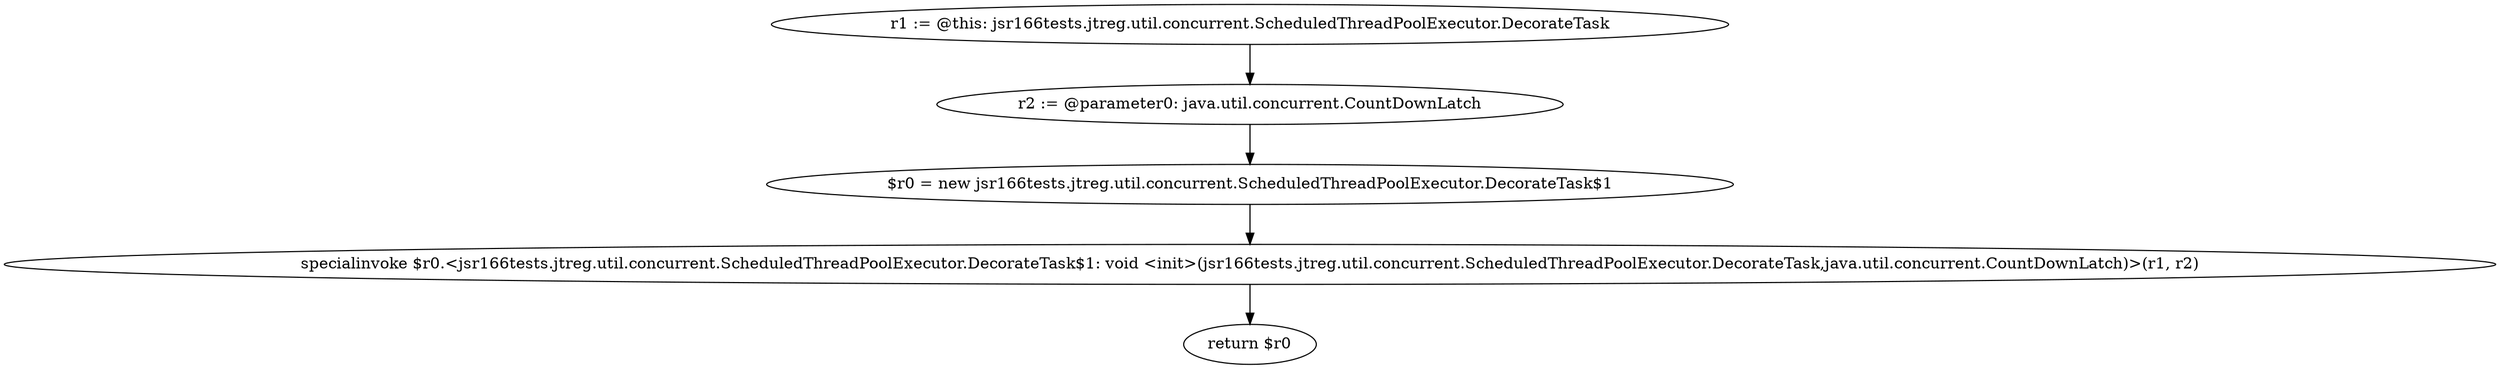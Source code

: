 digraph "unitGraph" {
    "r1 := @this: jsr166tests.jtreg.util.concurrent.ScheduledThreadPoolExecutor.DecorateTask"
    "r2 := @parameter0: java.util.concurrent.CountDownLatch"
    "$r0 = new jsr166tests.jtreg.util.concurrent.ScheduledThreadPoolExecutor.DecorateTask$1"
    "specialinvoke $r0.<jsr166tests.jtreg.util.concurrent.ScheduledThreadPoolExecutor.DecorateTask$1: void <init>(jsr166tests.jtreg.util.concurrent.ScheduledThreadPoolExecutor.DecorateTask,java.util.concurrent.CountDownLatch)>(r1, r2)"
    "return $r0"
    "r1 := @this: jsr166tests.jtreg.util.concurrent.ScheduledThreadPoolExecutor.DecorateTask"->"r2 := @parameter0: java.util.concurrent.CountDownLatch";
    "r2 := @parameter0: java.util.concurrent.CountDownLatch"->"$r0 = new jsr166tests.jtreg.util.concurrent.ScheduledThreadPoolExecutor.DecorateTask$1";
    "$r0 = new jsr166tests.jtreg.util.concurrent.ScheduledThreadPoolExecutor.DecorateTask$1"->"specialinvoke $r0.<jsr166tests.jtreg.util.concurrent.ScheduledThreadPoolExecutor.DecorateTask$1: void <init>(jsr166tests.jtreg.util.concurrent.ScheduledThreadPoolExecutor.DecorateTask,java.util.concurrent.CountDownLatch)>(r1, r2)";
    "specialinvoke $r0.<jsr166tests.jtreg.util.concurrent.ScheduledThreadPoolExecutor.DecorateTask$1: void <init>(jsr166tests.jtreg.util.concurrent.ScheduledThreadPoolExecutor.DecorateTask,java.util.concurrent.CountDownLatch)>(r1, r2)"->"return $r0";
}
